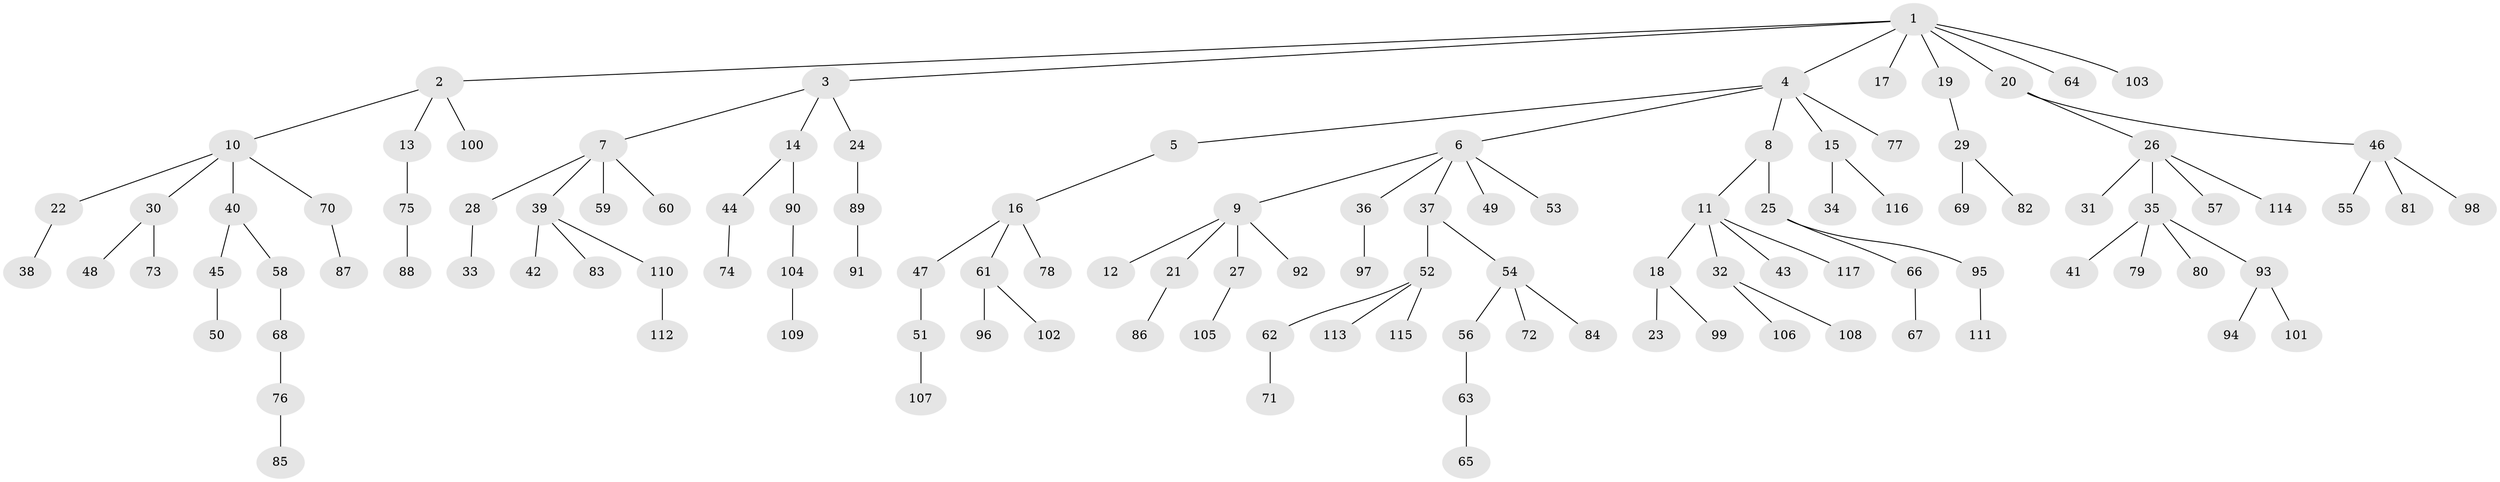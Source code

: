 // coarse degree distribution, {4: 0.09876543209876543, 1: 0.5925925925925926, 2: 0.2345679012345679, 5: 0.037037037037037035, 3: 0.024691358024691357, 21: 0.012345679012345678}
// Generated by graph-tools (version 1.1) at 2025/56/03/04/25 21:56:20]
// undirected, 117 vertices, 116 edges
graph export_dot {
graph [start="1"]
  node [color=gray90,style=filled];
  1;
  2;
  3;
  4;
  5;
  6;
  7;
  8;
  9;
  10;
  11;
  12;
  13;
  14;
  15;
  16;
  17;
  18;
  19;
  20;
  21;
  22;
  23;
  24;
  25;
  26;
  27;
  28;
  29;
  30;
  31;
  32;
  33;
  34;
  35;
  36;
  37;
  38;
  39;
  40;
  41;
  42;
  43;
  44;
  45;
  46;
  47;
  48;
  49;
  50;
  51;
  52;
  53;
  54;
  55;
  56;
  57;
  58;
  59;
  60;
  61;
  62;
  63;
  64;
  65;
  66;
  67;
  68;
  69;
  70;
  71;
  72;
  73;
  74;
  75;
  76;
  77;
  78;
  79;
  80;
  81;
  82;
  83;
  84;
  85;
  86;
  87;
  88;
  89;
  90;
  91;
  92;
  93;
  94;
  95;
  96;
  97;
  98;
  99;
  100;
  101;
  102;
  103;
  104;
  105;
  106;
  107;
  108;
  109;
  110;
  111;
  112;
  113;
  114;
  115;
  116;
  117;
  1 -- 2;
  1 -- 3;
  1 -- 4;
  1 -- 17;
  1 -- 19;
  1 -- 20;
  1 -- 64;
  1 -- 103;
  2 -- 10;
  2 -- 13;
  2 -- 100;
  3 -- 7;
  3 -- 14;
  3 -- 24;
  4 -- 5;
  4 -- 6;
  4 -- 8;
  4 -- 15;
  4 -- 77;
  5 -- 16;
  6 -- 9;
  6 -- 36;
  6 -- 37;
  6 -- 49;
  6 -- 53;
  7 -- 28;
  7 -- 39;
  7 -- 59;
  7 -- 60;
  8 -- 11;
  8 -- 25;
  9 -- 12;
  9 -- 21;
  9 -- 27;
  9 -- 92;
  10 -- 22;
  10 -- 30;
  10 -- 40;
  10 -- 70;
  11 -- 18;
  11 -- 32;
  11 -- 43;
  11 -- 117;
  13 -- 75;
  14 -- 44;
  14 -- 90;
  15 -- 34;
  15 -- 116;
  16 -- 47;
  16 -- 61;
  16 -- 78;
  18 -- 23;
  18 -- 99;
  19 -- 29;
  20 -- 26;
  20 -- 46;
  21 -- 86;
  22 -- 38;
  24 -- 89;
  25 -- 66;
  25 -- 95;
  26 -- 31;
  26 -- 35;
  26 -- 57;
  26 -- 114;
  27 -- 105;
  28 -- 33;
  29 -- 69;
  29 -- 82;
  30 -- 48;
  30 -- 73;
  32 -- 106;
  32 -- 108;
  35 -- 41;
  35 -- 79;
  35 -- 80;
  35 -- 93;
  36 -- 97;
  37 -- 52;
  37 -- 54;
  39 -- 42;
  39 -- 83;
  39 -- 110;
  40 -- 45;
  40 -- 58;
  44 -- 74;
  45 -- 50;
  46 -- 55;
  46 -- 81;
  46 -- 98;
  47 -- 51;
  51 -- 107;
  52 -- 62;
  52 -- 113;
  52 -- 115;
  54 -- 56;
  54 -- 72;
  54 -- 84;
  56 -- 63;
  58 -- 68;
  61 -- 96;
  61 -- 102;
  62 -- 71;
  63 -- 65;
  66 -- 67;
  68 -- 76;
  70 -- 87;
  75 -- 88;
  76 -- 85;
  89 -- 91;
  90 -- 104;
  93 -- 94;
  93 -- 101;
  95 -- 111;
  104 -- 109;
  110 -- 112;
}
